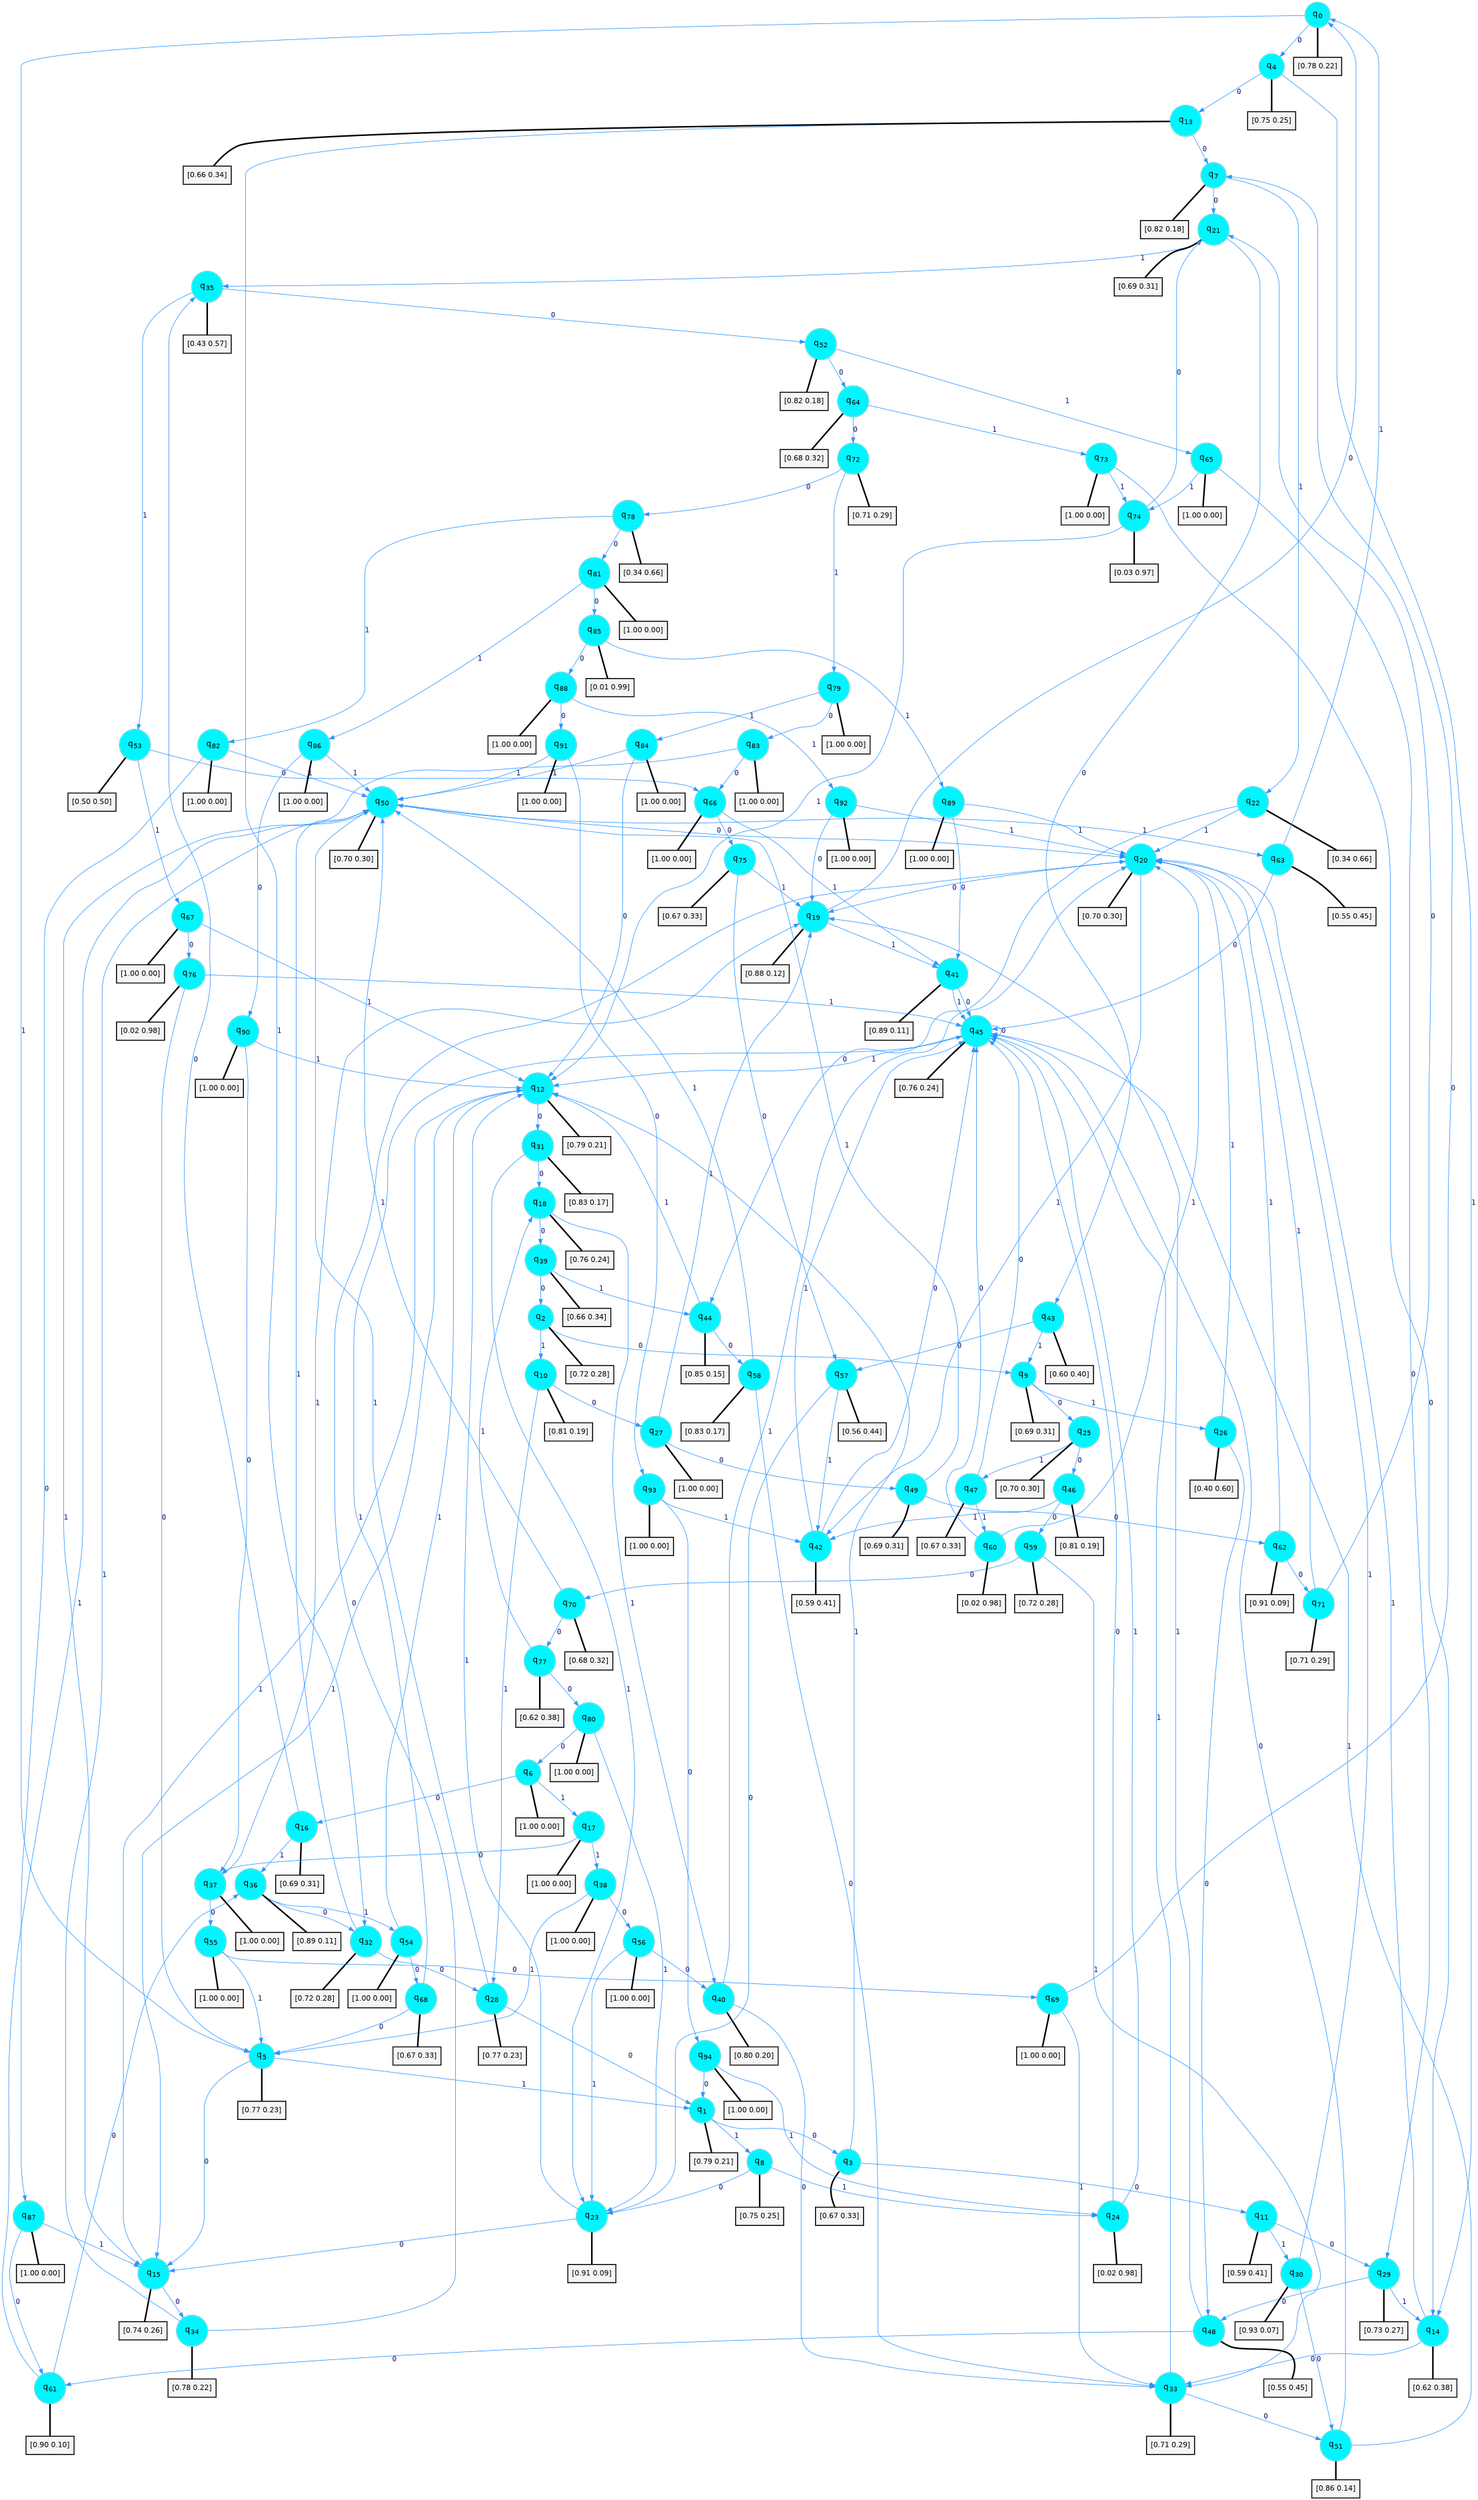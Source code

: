 digraph G {
graph [
bgcolor=transparent, dpi=300, rankdir=TD, size="40,25"];
node [
color=gray, fillcolor=turquoise1, fontcolor=black, fontname=Helvetica, fontsize=16, fontweight=bold, shape=circle, style=filled];
edge [
arrowsize=1, color=dodgerblue1, fontcolor=midnightblue, fontname=courier, fontweight=bold, penwidth=1, style=solid, weight=20];
0[label=<q<SUB>0</SUB>>];
1[label=<q<SUB>1</SUB>>];
2[label=<q<SUB>2</SUB>>];
3[label=<q<SUB>3</SUB>>];
4[label=<q<SUB>4</SUB>>];
5[label=<q<SUB>5</SUB>>];
6[label=<q<SUB>6</SUB>>];
7[label=<q<SUB>7</SUB>>];
8[label=<q<SUB>8</SUB>>];
9[label=<q<SUB>9</SUB>>];
10[label=<q<SUB>10</SUB>>];
11[label=<q<SUB>11</SUB>>];
12[label=<q<SUB>12</SUB>>];
13[label=<q<SUB>13</SUB>>];
14[label=<q<SUB>14</SUB>>];
15[label=<q<SUB>15</SUB>>];
16[label=<q<SUB>16</SUB>>];
17[label=<q<SUB>17</SUB>>];
18[label=<q<SUB>18</SUB>>];
19[label=<q<SUB>19</SUB>>];
20[label=<q<SUB>20</SUB>>];
21[label=<q<SUB>21</SUB>>];
22[label=<q<SUB>22</SUB>>];
23[label=<q<SUB>23</SUB>>];
24[label=<q<SUB>24</SUB>>];
25[label=<q<SUB>25</SUB>>];
26[label=<q<SUB>26</SUB>>];
27[label=<q<SUB>27</SUB>>];
28[label=<q<SUB>28</SUB>>];
29[label=<q<SUB>29</SUB>>];
30[label=<q<SUB>30</SUB>>];
31[label=<q<SUB>31</SUB>>];
32[label=<q<SUB>32</SUB>>];
33[label=<q<SUB>33</SUB>>];
34[label=<q<SUB>34</SUB>>];
35[label=<q<SUB>35</SUB>>];
36[label=<q<SUB>36</SUB>>];
37[label=<q<SUB>37</SUB>>];
38[label=<q<SUB>38</SUB>>];
39[label=<q<SUB>39</SUB>>];
40[label=<q<SUB>40</SUB>>];
41[label=<q<SUB>41</SUB>>];
42[label=<q<SUB>42</SUB>>];
43[label=<q<SUB>43</SUB>>];
44[label=<q<SUB>44</SUB>>];
45[label=<q<SUB>45</SUB>>];
46[label=<q<SUB>46</SUB>>];
47[label=<q<SUB>47</SUB>>];
48[label=<q<SUB>48</SUB>>];
49[label=<q<SUB>49</SUB>>];
50[label=<q<SUB>50</SUB>>];
51[label=<q<SUB>51</SUB>>];
52[label=<q<SUB>52</SUB>>];
53[label=<q<SUB>53</SUB>>];
54[label=<q<SUB>54</SUB>>];
55[label=<q<SUB>55</SUB>>];
56[label=<q<SUB>56</SUB>>];
57[label=<q<SUB>57</SUB>>];
58[label=<q<SUB>58</SUB>>];
59[label=<q<SUB>59</SUB>>];
60[label=<q<SUB>60</SUB>>];
61[label=<q<SUB>61</SUB>>];
62[label=<q<SUB>62</SUB>>];
63[label=<q<SUB>63</SUB>>];
64[label=<q<SUB>64</SUB>>];
65[label=<q<SUB>65</SUB>>];
66[label=<q<SUB>66</SUB>>];
67[label=<q<SUB>67</SUB>>];
68[label=<q<SUB>68</SUB>>];
69[label=<q<SUB>69</SUB>>];
70[label=<q<SUB>70</SUB>>];
71[label=<q<SUB>71</SUB>>];
72[label=<q<SUB>72</SUB>>];
73[label=<q<SUB>73</SUB>>];
74[label=<q<SUB>74</SUB>>];
75[label=<q<SUB>75</SUB>>];
76[label=<q<SUB>76</SUB>>];
77[label=<q<SUB>77</SUB>>];
78[label=<q<SUB>78</SUB>>];
79[label=<q<SUB>79</SUB>>];
80[label=<q<SUB>80</SUB>>];
81[label=<q<SUB>81</SUB>>];
82[label=<q<SUB>82</SUB>>];
83[label=<q<SUB>83</SUB>>];
84[label=<q<SUB>84</SUB>>];
85[label=<q<SUB>85</SUB>>];
86[label=<q<SUB>86</SUB>>];
87[label=<q<SUB>87</SUB>>];
88[label=<q<SUB>88</SUB>>];
89[label=<q<SUB>89</SUB>>];
90[label=<q<SUB>90</SUB>>];
91[label=<q<SUB>91</SUB>>];
92[label=<q<SUB>92</SUB>>];
93[label=<q<SUB>93</SUB>>];
94[label=<q<SUB>94</SUB>>];
95[label="[0.78 0.22]", shape=box,fontcolor=black, fontname=Helvetica, fontsize=14, penwidth=2, fillcolor=whitesmoke,color=black];
96[label="[0.79 0.21]", shape=box,fontcolor=black, fontname=Helvetica, fontsize=14, penwidth=2, fillcolor=whitesmoke,color=black];
97[label="[0.72 0.28]", shape=box,fontcolor=black, fontname=Helvetica, fontsize=14, penwidth=2, fillcolor=whitesmoke,color=black];
98[label="[0.67 0.33]", shape=box,fontcolor=black, fontname=Helvetica, fontsize=14, penwidth=2, fillcolor=whitesmoke,color=black];
99[label="[0.75 0.25]", shape=box,fontcolor=black, fontname=Helvetica, fontsize=14, penwidth=2, fillcolor=whitesmoke,color=black];
100[label="[0.77 0.23]", shape=box,fontcolor=black, fontname=Helvetica, fontsize=14, penwidth=2, fillcolor=whitesmoke,color=black];
101[label="[1.00 0.00]", shape=box,fontcolor=black, fontname=Helvetica, fontsize=14, penwidth=2, fillcolor=whitesmoke,color=black];
102[label="[0.82 0.18]", shape=box,fontcolor=black, fontname=Helvetica, fontsize=14, penwidth=2, fillcolor=whitesmoke,color=black];
103[label="[0.75 0.25]", shape=box,fontcolor=black, fontname=Helvetica, fontsize=14, penwidth=2, fillcolor=whitesmoke,color=black];
104[label="[0.69 0.31]", shape=box,fontcolor=black, fontname=Helvetica, fontsize=14, penwidth=2, fillcolor=whitesmoke,color=black];
105[label="[0.81 0.19]", shape=box,fontcolor=black, fontname=Helvetica, fontsize=14, penwidth=2, fillcolor=whitesmoke,color=black];
106[label="[0.59 0.41]", shape=box,fontcolor=black, fontname=Helvetica, fontsize=14, penwidth=2, fillcolor=whitesmoke,color=black];
107[label="[0.79 0.21]", shape=box,fontcolor=black, fontname=Helvetica, fontsize=14, penwidth=2, fillcolor=whitesmoke,color=black];
108[label="[0.66 0.34]", shape=box,fontcolor=black, fontname=Helvetica, fontsize=14, penwidth=2, fillcolor=whitesmoke,color=black];
109[label="[0.62 0.38]", shape=box,fontcolor=black, fontname=Helvetica, fontsize=14, penwidth=2, fillcolor=whitesmoke,color=black];
110[label="[0.74 0.26]", shape=box,fontcolor=black, fontname=Helvetica, fontsize=14, penwidth=2, fillcolor=whitesmoke,color=black];
111[label="[0.69 0.31]", shape=box,fontcolor=black, fontname=Helvetica, fontsize=14, penwidth=2, fillcolor=whitesmoke,color=black];
112[label="[1.00 0.00]", shape=box,fontcolor=black, fontname=Helvetica, fontsize=14, penwidth=2, fillcolor=whitesmoke,color=black];
113[label="[0.76 0.24]", shape=box,fontcolor=black, fontname=Helvetica, fontsize=14, penwidth=2, fillcolor=whitesmoke,color=black];
114[label="[0.88 0.12]", shape=box,fontcolor=black, fontname=Helvetica, fontsize=14, penwidth=2, fillcolor=whitesmoke,color=black];
115[label="[0.70 0.30]", shape=box,fontcolor=black, fontname=Helvetica, fontsize=14, penwidth=2, fillcolor=whitesmoke,color=black];
116[label="[0.69 0.31]", shape=box,fontcolor=black, fontname=Helvetica, fontsize=14, penwidth=2, fillcolor=whitesmoke,color=black];
117[label="[0.34 0.66]", shape=box,fontcolor=black, fontname=Helvetica, fontsize=14, penwidth=2, fillcolor=whitesmoke,color=black];
118[label="[0.91 0.09]", shape=box,fontcolor=black, fontname=Helvetica, fontsize=14, penwidth=2, fillcolor=whitesmoke,color=black];
119[label="[0.02 0.98]", shape=box,fontcolor=black, fontname=Helvetica, fontsize=14, penwidth=2, fillcolor=whitesmoke,color=black];
120[label="[0.70 0.30]", shape=box,fontcolor=black, fontname=Helvetica, fontsize=14, penwidth=2, fillcolor=whitesmoke,color=black];
121[label="[0.40 0.60]", shape=box,fontcolor=black, fontname=Helvetica, fontsize=14, penwidth=2, fillcolor=whitesmoke,color=black];
122[label="[1.00 0.00]", shape=box,fontcolor=black, fontname=Helvetica, fontsize=14, penwidth=2, fillcolor=whitesmoke,color=black];
123[label="[0.77 0.23]", shape=box,fontcolor=black, fontname=Helvetica, fontsize=14, penwidth=2, fillcolor=whitesmoke,color=black];
124[label="[0.73 0.27]", shape=box,fontcolor=black, fontname=Helvetica, fontsize=14, penwidth=2, fillcolor=whitesmoke,color=black];
125[label="[0.93 0.07]", shape=box,fontcolor=black, fontname=Helvetica, fontsize=14, penwidth=2, fillcolor=whitesmoke,color=black];
126[label="[0.83 0.17]", shape=box,fontcolor=black, fontname=Helvetica, fontsize=14, penwidth=2, fillcolor=whitesmoke,color=black];
127[label="[0.72 0.28]", shape=box,fontcolor=black, fontname=Helvetica, fontsize=14, penwidth=2, fillcolor=whitesmoke,color=black];
128[label="[0.71 0.29]", shape=box,fontcolor=black, fontname=Helvetica, fontsize=14, penwidth=2, fillcolor=whitesmoke,color=black];
129[label="[0.78 0.22]", shape=box,fontcolor=black, fontname=Helvetica, fontsize=14, penwidth=2, fillcolor=whitesmoke,color=black];
130[label="[0.43 0.57]", shape=box,fontcolor=black, fontname=Helvetica, fontsize=14, penwidth=2, fillcolor=whitesmoke,color=black];
131[label="[0.89 0.11]", shape=box,fontcolor=black, fontname=Helvetica, fontsize=14, penwidth=2, fillcolor=whitesmoke,color=black];
132[label="[1.00 0.00]", shape=box,fontcolor=black, fontname=Helvetica, fontsize=14, penwidth=2, fillcolor=whitesmoke,color=black];
133[label="[1.00 0.00]", shape=box,fontcolor=black, fontname=Helvetica, fontsize=14, penwidth=2, fillcolor=whitesmoke,color=black];
134[label="[0.66 0.34]", shape=box,fontcolor=black, fontname=Helvetica, fontsize=14, penwidth=2, fillcolor=whitesmoke,color=black];
135[label="[0.80 0.20]", shape=box,fontcolor=black, fontname=Helvetica, fontsize=14, penwidth=2, fillcolor=whitesmoke,color=black];
136[label="[0.89 0.11]", shape=box,fontcolor=black, fontname=Helvetica, fontsize=14, penwidth=2, fillcolor=whitesmoke,color=black];
137[label="[0.59 0.41]", shape=box,fontcolor=black, fontname=Helvetica, fontsize=14, penwidth=2, fillcolor=whitesmoke,color=black];
138[label="[0.60 0.40]", shape=box,fontcolor=black, fontname=Helvetica, fontsize=14, penwidth=2, fillcolor=whitesmoke,color=black];
139[label="[0.85 0.15]", shape=box,fontcolor=black, fontname=Helvetica, fontsize=14, penwidth=2, fillcolor=whitesmoke,color=black];
140[label="[0.76 0.24]", shape=box,fontcolor=black, fontname=Helvetica, fontsize=14, penwidth=2, fillcolor=whitesmoke,color=black];
141[label="[0.81 0.19]", shape=box,fontcolor=black, fontname=Helvetica, fontsize=14, penwidth=2, fillcolor=whitesmoke,color=black];
142[label="[0.67 0.33]", shape=box,fontcolor=black, fontname=Helvetica, fontsize=14, penwidth=2, fillcolor=whitesmoke,color=black];
143[label="[0.55 0.45]", shape=box,fontcolor=black, fontname=Helvetica, fontsize=14, penwidth=2, fillcolor=whitesmoke,color=black];
144[label="[0.69 0.31]", shape=box,fontcolor=black, fontname=Helvetica, fontsize=14, penwidth=2, fillcolor=whitesmoke,color=black];
145[label="[0.70 0.30]", shape=box,fontcolor=black, fontname=Helvetica, fontsize=14, penwidth=2, fillcolor=whitesmoke,color=black];
146[label="[0.86 0.14]", shape=box,fontcolor=black, fontname=Helvetica, fontsize=14, penwidth=2, fillcolor=whitesmoke,color=black];
147[label="[0.82 0.18]", shape=box,fontcolor=black, fontname=Helvetica, fontsize=14, penwidth=2, fillcolor=whitesmoke,color=black];
148[label="[0.50 0.50]", shape=box,fontcolor=black, fontname=Helvetica, fontsize=14, penwidth=2, fillcolor=whitesmoke,color=black];
149[label="[1.00 0.00]", shape=box,fontcolor=black, fontname=Helvetica, fontsize=14, penwidth=2, fillcolor=whitesmoke,color=black];
150[label="[1.00 0.00]", shape=box,fontcolor=black, fontname=Helvetica, fontsize=14, penwidth=2, fillcolor=whitesmoke,color=black];
151[label="[1.00 0.00]", shape=box,fontcolor=black, fontname=Helvetica, fontsize=14, penwidth=2, fillcolor=whitesmoke,color=black];
152[label="[0.56 0.44]", shape=box,fontcolor=black, fontname=Helvetica, fontsize=14, penwidth=2, fillcolor=whitesmoke,color=black];
153[label="[0.83 0.17]", shape=box,fontcolor=black, fontname=Helvetica, fontsize=14, penwidth=2, fillcolor=whitesmoke,color=black];
154[label="[0.72 0.28]", shape=box,fontcolor=black, fontname=Helvetica, fontsize=14, penwidth=2, fillcolor=whitesmoke,color=black];
155[label="[0.02 0.98]", shape=box,fontcolor=black, fontname=Helvetica, fontsize=14, penwidth=2, fillcolor=whitesmoke,color=black];
156[label="[0.90 0.10]", shape=box,fontcolor=black, fontname=Helvetica, fontsize=14, penwidth=2, fillcolor=whitesmoke,color=black];
157[label="[0.91 0.09]", shape=box,fontcolor=black, fontname=Helvetica, fontsize=14, penwidth=2, fillcolor=whitesmoke,color=black];
158[label="[0.55 0.45]", shape=box,fontcolor=black, fontname=Helvetica, fontsize=14, penwidth=2, fillcolor=whitesmoke,color=black];
159[label="[0.68 0.32]", shape=box,fontcolor=black, fontname=Helvetica, fontsize=14, penwidth=2, fillcolor=whitesmoke,color=black];
160[label="[1.00 0.00]", shape=box,fontcolor=black, fontname=Helvetica, fontsize=14, penwidth=2, fillcolor=whitesmoke,color=black];
161[label="[1.00 0.00]", shape=box,fontcolor=black, fontname=Helvetica, fontsize=14, penwidth=2, fillcolor=whitesmoke,color=black];
162[label="[1.00 0.00]", shape=box,fontcolor=black, fontname=Helvetica, fontsize=14, penwidth=2, fillcolor=whitesmoke,color=black];
163[label="[0.67 0.33]", shape=box,fontcolor=black, fontname=Helvetica, fontsize=14, penwidth=2, fillcolor=whitesmoke,color=black];
164[label="[1.00 0.00]", shape=box,fontcolor=black, fontname=Helvetica, fontsize=14, penwidth=2, fillcolor=whitesmoke,color=black];
165[label="[0.68 0.32]", shape=box,fontcolor=black, fontname=Helvetica, fontsize=14, penwidth=2, fillcolor=whitesmoke,color=black];
166[label="[0.71 0.29]", shape=box,fontcolor=black, fontname=Helvetica, fontsize=14, penwidth=2, fillcolor=whitesmoke,color=black];
167[label="[0.71 0.29]", shape=box,fontcolor=black, fontname=Helvetica, fontsize=14, penwidth=2, fillcolor=whitesmoke,color=black];
168[label="[1.00 0.00]", shape=box,fontcolor=black, fontname=Helvetica, fontsize=14, penwidth=2, fillcolor=whitesmoke,color=black];
169[label="[0.03 0.97]", shape=box,fontcolor=black, fontname=Helvetica, fontsize=14, penwidth=2, fillcolor=whitesmoke,color=black];
170[label="[0.67 0.33]", shape=box,fontcolor=black, fontname=Helvetica, fontsize=14, penwidth=2, fillcolor=whitesmoke,color=black];
171[label="[0.02 0.98]", shape=box,fontcolor=black, fontname=Helvetica, fontsize=14, penwidth=2, fillcolor=whitesmoke,color=black];
172[label="[0.62 0.38]", shape=box,fontcolor=black, fontname=Helvetica, fontsize=14, penwidth=2, fillcolor=whitesmoke,color=black];
173[label="[0.34 0.66]", shape=box,fontcolor=black, fontname=Helvetica, fontsize=14, penwidth=2, fillcolor=whitesmoke,color=black];
174[label="[1.00 0.00]", shape=box,fontcolor=black, fontname=Helvetica, fontsize=14, penwidth=2, fillcolor=whitesmoke,color=black];
175[label="[1.00 0.00]", shape=box,fontcolor=black, fontname=Helvetica, fontsize=14, penwidth=2, fillcolor=whitesmoke,color=black];
176[label="[1.00 0.00]", shape=box,fontcolor=black, fontname=Helvetica, fontsize=14, penwidth=2, fillcolor=whitesmoke,color=black];
177[label="[1.00 0.00]", shape=box,fontcolor=black, fontname=Helvetica, fontsize=14, penwidth=2, fillcolor=whitesmoke,color=black];
178[label="[1.00 0.00]", shape=box,fontcolor=black, fontname=Helvetica, fontsize=14, penwidth=2, fillcolor=whitesmoke,color=black];
179[label="[1.00 0.00]", shape=box,fontcolor=black, fontname=Helvetica, fontsize=14, penwidth=2, fillcolor=whitesmoke,color=black];
180[label="[0.01 0.99]", shape=box,fontcolor=black, fontname=Helvetica, fontsize=14, penwidth=2, fillcolor=whitesmoke,color=black];
181[label="[1.00 0.00]", shape=box,fontcolor=black, fontname=Helvetica, fontsize=14, penwidth=2, fillcolor=whitesmoke,color=black];
182[label="[1.00 0.00]", shape=box,fontcolor=black, fontname=Helvetica, fontsize=14, penwidth=2, fillcolor=whitesmoke,color=black];
183[label="[1.00 0.00]", shape=box,fontcolor=black, fontname=Helvetica, fontsize=14, penwidth=2, fillcolor=whitesmoke,color=black];
184[label="[1.00 0.00]", shape=box,fontcolor=black, fontname=Helvetica, fontsize=14, penwidth=2, fillcolor=whitesmoke,color=black];
185[label="[1.00 0.00]", shape=box,fontcolor=black, fontname=Helvetica, fontsize=14, penwidth=2, fillcolor=whitesmoke,color=black];
186[label="[1.00 0.00]", shape=box,fontcolor=black, fontname=Helvetica, fontsize=14, penwidth=2, fillcolor=whitesmoke,color=black];
187[label="[1.00 0.00]", shape=box,fontcolor=black, fontname=Helvetica, fontsize=14, penwidth=2, fillcolor=whitesmoke,color=black];
188[label="[1.00 0.00]", shape=box,fontcolor=black, fontname=Helvetica, fontsize=14, penwidth=2, fillcolor=whitesmoke,color=black];
189[label="[1.00 0.00]", shape=box,fontcolor=black, fontname=Helvetica, fontsize=14, penwidth=2, fillcolor=whitesmoke,color=black];
0->4 [label=0];
0->5 [label=1];
0->95 [arrowhead=none, penwidth=3,color=black];
1->3 [label=0];
1->8 [label=1];
1->96 [arrowhead=none, penwidth=3,color=black];
2->9 [label=0];
2->10 [label=1];
2->97 [arrowhead=none, penwidth=3,color=black];
3->11 [label=0];
3->12 [label=1];
3->98 [arrowhead=none, penwidth=3,color=black];
4->13 [label=0];
4->14 [label=1];
4->99 [arrowhead=none, penwidth=3,color=black];
5->15 [label=0];
5->1 [label=1];
5->100 [arrowhead=none, penwidth=3,color=black];
6->16 [label=0];
6->17 [label=1];
6->101 [arrowhead=none, penwidth=3,color=black];
7->21 [label=0];
7->22 [label=1];
7->102 [arrowhead=none, penwidth=3,color=black];
8->23 [label=0];
8->24 [label=1];
8->103 [arrowhead=none, penwidth=3,color=black];
9->25 [label=0];
9->26 [label=1];
9->104 [arrowhead=none, penwidth=3,color=black];
10->27 [label=0];
10->28 [label=1];
10->105 [arrowhead=none, penwidth=3,color=black];
11->29 [label=0];
11->30 [label=1];
11->106 [arrowhead=none, penwidth=3,color=black];
12->31 [label=0];
12->15 [label=1];
12->107 [arrowhead=none, penwidth=3,color=black];
13->7 [label=0];
13->32 [label=1];
13->108 [arrowhead=none, penwidth=3,color=black];
14->33 [label=0];
14->20 [label=1];
14->109 [arrowhead=none, penwidth=3,color=black];
15->34 [label=0];
15->12 [label=1];
15->110 [arrowhead=none, penwidth=3,color=black];
16->35 [label=0];
16->36 [label=1];
16->111 [arrowhead=none, penwidth=3,color=black];
17->37 [label=0];
17->38 [label=1];
17->112 [arrowhead=none, penwidth=3,color=black];
18->39 [label=0];
18->40 [label=1];
18->113 [arrowhead=none, penwidth=3,color=black];
19->0 [label=0];
19->41 [label=1];
19->114 [arrowhead=none, penwidth=3,color=black];
20->19 [label=0];
20->42 [label=1];
20->115 [arrowhead=none, penwidth=3,color=black];
21->43 [label=0];
21->35 [label=1];
21->116 [arrowhead=none, penwidth=3,color=black];
22->44 [label=0];
22->20 [label=1];
22->117 [arrowhead=none, penwidth=3,color=black];
23->15 [label=0];
23->12 [label=1];
23->118 [arrowhead=none, penwidth=3,color=black];
24->45 [label=0];
24->45 [label=1];
24->119 [arrowhead=none, penwidth=3,color=black];
25->46 [label=0];
25->47 [label=1];
25->120 [arrowhead=none, penwidth=3,color=black];
26->48 [label=0];
26->20 [label=1];
26->121 [arrowhead=none, penwidth=3,color=black];
27->49 [label=0];
27->19 [label=1];
27->122 [arrowhead=none, penwidth=3,color=black];
28->1 [label=0];
28->50 [label=1];
28->123 [arrowhead=none, penwidth=3,color=black];
29->48 [label=0];
29->14 [label=1];
29->124 [arrowhead=none, penwidth=3,color=black];
30->51 [label=0];
30->20 [label=1];
30->125 [arrowhead=none, penwidth=3,color=black];
31->18 [label=0];
31->23 [label=1];
31->126 [arrowhead=none, penwidth=3,color=black];
32->28 [label=0];
32->50 [label=1];
32->127 [arrowhead=none, penwidth=3,color=black];
33->51 [label=0];
33->45 [label=1];
33->128 [arrowhead=none, penwidth=3,color=black];
34->20 [label=0];
34->50 [label=1];
34->129 [arrowhead=none, penwidth=3,color=black];
35->52 [label=0];
35->53 [label=1];
35->130 [arrowhead=none, penwidth=3,color=black];
36->32 [label=0];
36->54 [label=1];
36->131 [arrowhead=none, penwidth=3,color=black];
37->55 [label=0];
37->19 [label=1];
37->132 [arrowhead=none, penwidth=3,color=black];
38->56 [label=0];
38->5 [label=1];
38->133 [arrowhead=none, penwidth=3,color=black];
39->2 [label=0];
39->44 [label=1];
39->134 [arrowhead=none, penwidth=3,color=black];
40->33 [label=0];
40->20 [label=1];
40->135 [arrowhead=none, penwidth=3,color=black];
41->45 [label=0];
41->45 [label=1];
41->136 [arrowhead=none, penwidth=3,color=black];
42->45 [label=0];
42->45 [label=1];
42->137 [arrowhead=none, penwidth=3,color=black];
43->57 [label=0];
43->9 [label=1];
43->138 [arrowhead=none, penwidth=3,color=black];
44->58 [label=0];
44->12 [label=1];
44->139 [arrowhead=none, penwidth=3,color=black];
45->45 [label=0];
45->12 [label=1];
45->140 [arrowhead=none, penwidth=3,color=black];
46->59 [label=0];
46->42 [label=1];
46->141 [arrowhead=none, penwidth=3,color=black];
47->45 [label=0];
47->60 [label=1];
47->142 [arrowhead=none, penwidth=3,color=black];
48->61 [label=0];
48->19 [label=1];
48->143 [arrowhead=none, penwidth=3,color=black];
49->62 [label=0];
49->50 [label=1];
49->144 [arrowhead=none, penwidth=3,color=black];
50->20 [label=0];
50->63 [label=1];
50->145 [arrowhead=none, penwidth=3,color=black];
51->45 [label=0];
51->45 [label=1];
51->146 [arrowhead=none, penwidth=3,color=black];
52->64 [label=0];
52->65 [label=1];
52->147 [arrowhead=none, penwidth=3,color=black];
53->66 [label=0];
53->67 [label=1];
53->148 [arrowhead=none, penwidth=3,color=black];
54->68 [label=0];
54->12 [label=1];
54->149 [arrowhead=none, penwidth=3,color=black];
55->69 [label=0];
55->5 [label=1];
55->150 [arrowhead=none, penwidth=3,color=black];
56->40 [label=0];
56->23 [label=1];
56->151 [arrowhead=none, penwidth=3,color=black];
57->23 [label=0];
57->42 [label=1];
57->152 [arrowhead=none, penwidth=3,color=black];
58->33 [label=0];
58->50 [label=1];
58->153 [arrowhead=none, penwidth=3,color=black];
59->70 [label=0];
59->33 [label=1];
59->154 [arrowhead=none, penwidth=3,color=black];
60->45 [label=0];
60->20 [label=1];
60->155 [arrowhead=none, penwidth=3,color=black];
61->36 [label=0];
61->50 [label=1];
61->156 [arrowhead=none, penwidth=3,color=black];
62->71 [label=0];
62->20 [label=1];
62->157 [arrowhead=none, penwidth=3,color=black];
63->45 [label=0];
63->0 [label=1];
63->158 [arrowhead=none, penwidth=3,color=black];
64->72 [label=0];
64->73 [label=1];
64->159 [arrowhead=none, penwidth=3,color=black];
65->29 [label=0];
65->74 [label=1];
65->160 [arrowhead=none, penwidth=3,color=black];
66->75 [label=0];
66->41 [label=1];
66->161 [arrowhead=none, penwidth=3,color=black];
67->76 [label=0];
67->12 [label=1];
67->162 [arrowhead=none, penwidth=3,color=black];
68->5 [label=0];
68->45 [label=1];
68->163 [arrowhead=none, penwidth=3,color=black];
69->7 [label=0];
69->33 [label=1];
69->164 [arrowhead=none, penwidth=3,color=black];
70->77 [label=0];
70->50 [label=1];
70->165 [arrowhead=none, penwidth=3,color=black];
71->21 [label=0];
71->20 [label=1];
71->166 [arrowhead=none, penwidth=3,color=black];
72->78 [label=0];
72->79 [label=1];
72->167 [arrowhead=none, penwidth=3,color=black];
73->14 [label=0];
73->74 [label=1];
73->168 [arrowhead=none, penwidth=3,color=black];
74->21 [label=0];
74->12 [label=1];
74->169 [arrowhead=none, penwidth=3,color=black];
75->57 [label=0];
75->19 [label=1];
75->170 [arrowhead=none, penwidth=3,color=black];
76->5 [label=0];
76->45 [label=1];
76->171 [arrowhead=none, penwidth=3,color=black];
77->80 [label=0];
77->18 [label=1];
77->172 [arrowhead=none, penwidth=3,color=black];
78->81 [label=0];
78->82 [label=1];
78->173 [arrowhead=none, penwidth=3,color=black];
79->83 [label=0];
79->84 [label=1];
79->174 [arrowhead=none, penwidth=3,color=black];
80->6 [label=0];
80->23 [label=1];
80->175 [arrowhead=none, penwidth=3,color=black];
81->85 [label=0];
81->86 [label=1];
81->176 [arrowhead=none, penwidth=3,color=black];
82->87 [label=0];
82->50 [label=1];
82->177 [arrowhead=none, penwidth=3,color=black];
83->66 [label=0];
83->15 [label=1];
83->178 [arrowhead=none, penwidth=3,color=black];
84->12 [label=0];
84->50 [label=1];
84->179 [arrowhead=none, penwidth=3,color=black];
85->88 [label=0];
85->89 [label=1];
85->180 [arrowhead=none, penwidth=3,color=black];
86->90 [label=0];
86->50 [label=1];
86->181 [arrowhead=none, penwidth=3,color=black];
87->61 [label=0];
87->15 [label=1];
87->182 [arrowhead=none, penwidth=3,color=black];
88->91 [label=0];
88->92 [label=1];
88->183 [arrowhead=none, penwidth=3,color=black];
89->41 [label=0];
89->20 [label=1];
89->184 [arrowhead=none, penwidth=3,color=black];
90->37 [label=0];
90->12 [label=1];
90->185 [arrowhead=none, penwidth=3,color=black];
91->93 [label=0];
91->50 [label=1];
91->186 [arrowhead=none, penwidth=3,color=black];
92->19 [label=0];
92->20 [label=1];
92->187 [arrowhead=none, penwidth=3,color=black];
93->94 [label=0];
93->42 [label=1];
93->188 [arrowhead=none, penwidth=3,color=black];
94->1 [label=0];
94->24 [label=1];
94->189 [arrowhead=none, penwidth=3,color=black];
}
